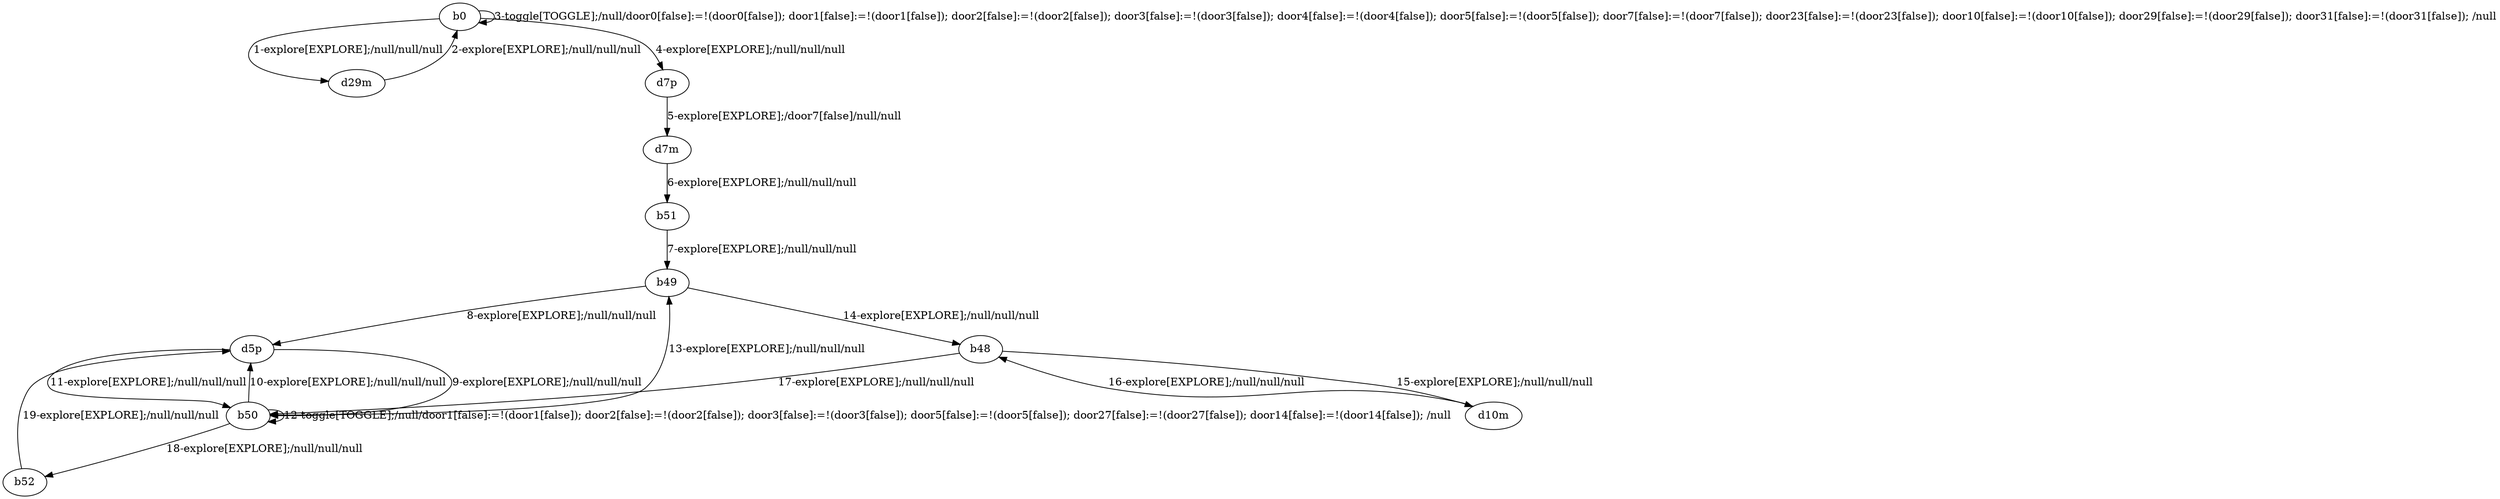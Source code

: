 # Total number of goals covered by this test: 1
# d10m --> b48

digraph g {
"b0" -> "d29m" [label = "1-explore[EXPLORE];/null/null/null"];
"d29m" -> "b0" [label = "2-explore[EXPLORE];/null/null/null"];
"b0" -> "b0" [label = "3-toggle[TOGGLE];/null/door0[false]:=!(door0[false]); door1[false]:=!(door1[false]); door2[false]:=!(door2[false]); door3[false]:=!(door3[false]); door4[false]:=!(door4[false]); door5[false]:=!(door5[false]); door7[false]:=!(door7[false]); door23[false]:=!(door23[false]); door10[false]:=!(door10[false]); door29[false]:=!(door29[false]); door31[false]:=!(door31[false]); /null"];
"b0" -> "d7p" [label = "4-explore[EXPLORE];/null/null/null"];
"d7p" -> "d7m" [label = "5-explore[EXPLORE];/door7[false]/null/null"];
"d7m" -> "b51" [label = "6-explore[EXPLORE];/null/null/null"];
"b51" -> "b49" [label = "7-explore[EXPLORE];/null/null/null"];
"b49" -> "d5p" [label = "8-explore[EXPLORE];/null/null/null"];
"d5p" -> "b50" [label = "9-explore[EXPLORE];/null/null/null"];
"b50" -> "d5p" [label = "10-explore[EXPLORE];/null/null/null"];
"d5p" -> "b50" [label = "11-explore[EXPLORE];/null/null/null"];
"b50" -> "b50" [label = "12-toggle[TOGGLE];/null/door1[false]:=!(door1[false]); door2[false]:=!(door2[false]); door3[false]:=!(door3[false]); door5[false]:=!(door5[false]); door27[false]:=!(door27[false]); door14[false]:=!(door14[false]); /null"];
"b50" -> "b49" [label = "13-explore[EXPLORE];/null/null/null"];
"b49" -> "b48" [label = "14-explore[EXPLORE];/null/null/null"];
"b48" -> "d10m" [label = "15-explore[EXPLORE];/null/null/null"];
"d10m" -> "b48" [label = "16-explore[EXPLORE];/null/null/null"];
"b48" -> "b50" [label = "17-explore[EXPLORE];/null/null/null"];
"b50" -> "b52" [label = "18-explore[EXPLORE];/null/null/null"];
"b52" -> "d5p" [label = "19-explore[EXPLORE];/null/null/null"];
}